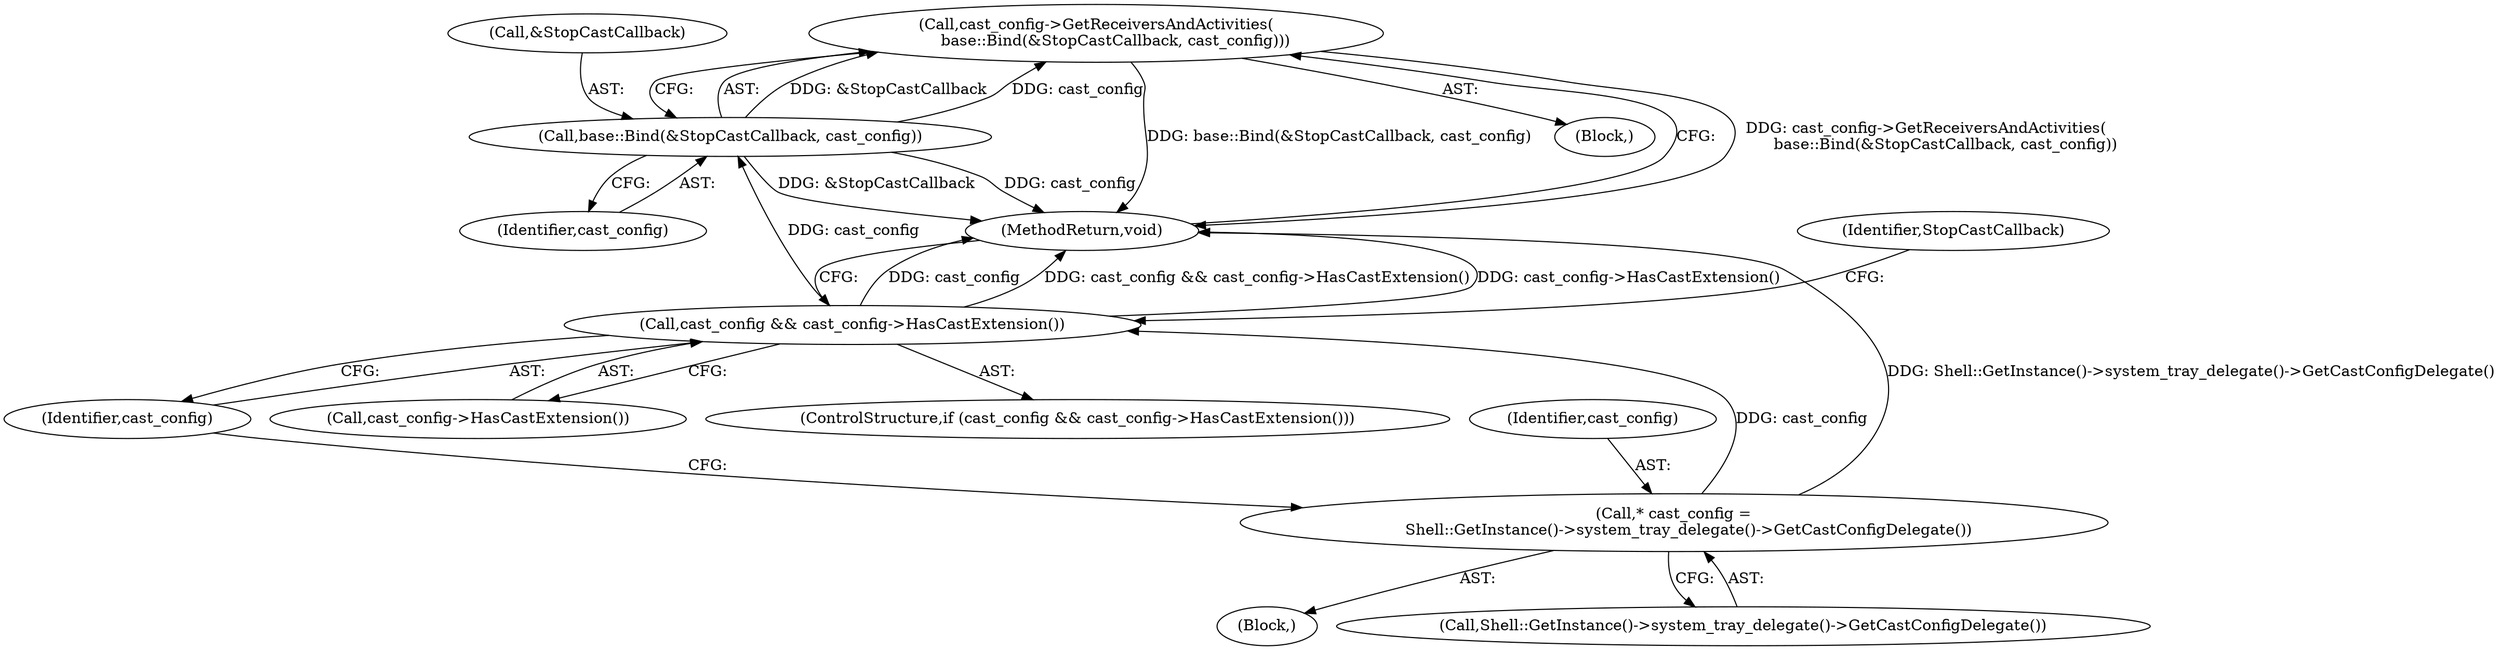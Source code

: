digraph "1_Chrome_1924f747637265f563892b8f56a64391f6208194_1@API" {
"1000111" [label="(Call,cast_config->GetReceiversAndActivities(\n        base::Bind(&StopCastCallback, cast_config)))"];
"1000112" [label="(Call,base::Bind(&StopCastCallback, cast_config))"];
"1000107" [label="(Call,cast_config && cast_config->HasCastExtension())"];
"1000103" [label="(Call,* cast_config =\n      Shell::GetInstance()->system_tray_delegate()->GetCastConfigDelegate())"];
"1000104" [label="(Identifier,cast_config)"];
"1000101" [label="(Block,)"];
"1000110" [label="(Block,)"];
"1000103" [label="(Call,* cast_config =\n      Shell::GetInstance()->system_tray_delegate()->GetCastConfigDelegate())"];
"1000107" [label="(Call,cast_config && cast_config->HasCastExtension())"];
"1000111" [label="(Call,cast_config->GetReceiversAndActivities(\n        base::Bind(&StopCastCallback, cast_config)))"];
"1000116" [label="(MethodReturn,void)"];
"1000109" [label="(Call,cast_config->HasCastExtension())"];
"1000108" [label="(Identifier,cast_config)"];
"1000113" [label="(Call,&StopCastCallback)"];
"1000105" [label="(Call,Shell::GetInstance()->system_tray_delegate()->GetCastConfigDelegate())"];
"1000106" [label="(ControlStructure,if (cast_config && cast_config->HasCastExtension()))"];
"1000115" [label="(Identifier,cast_config)"];
"1000112" [label="(Call,base::Bind(&StopCastCallback, cast_config))"];
"1000114" [label="(Identifier,StopCastCallback)"];
"1000111" -> "1000110"  [label="AST: "];
"1000111" -> "1000112"  [label="CFG: "];
"1000112" -> "1000111"  [label="AST: "];
"1000116" -> "1000111"  [label="CFG: "];
"1000111" -> "1000116"  [label="DDG: base::Bind(&StopCastCallback, cast_config)"];
"1000111" -> "1000116"  [label="DDG: cast_config->GetReceiversAndActivities(\n        base::Bind(&StopCastCallback, cast_config))"];
"1000112" -> "1000111"  [label="DDG: &StopCastCallback"];
"1000112" -> "1000111"  [label="DDG: cast_config"];
"1000112" -> "1000115"  [label="CFG: "];
"1000113" -> "1000112"  [label="AST: "];
"1000115" -> "1000112"  [label="AST: "];
"1000112" -> "1000116"  [label="DDG: cast_config"];
"1000112" -> "1000116"  [label="DDG: &StopCastCallback"];
"1000107" -> "1000112"  [label="DDG: cast_config"];
"1000107" -> "1000106"  [label="AST: "];
"1000107" -> "1000108"  [label="CFG: "];
"1000107" -> "1000109"  [label="CFG: "];
"1000108" -> "1000107"  [label="AST: "];
"1000109" -> "1000107"  [label="AST: "];
"1000114" -> "1000107"  [label="CFG: "];
"1000116" -> "1000107"  [label="CFG: "];
"1000107" -> "1000116"  [label="DDG: cast_config"];
"1000107" -> "1000116"  [label="DDG: cast_config && cast_config->HasCastExtension()"];
"1000107" -> "1000116"  [label="DDG: cast_config->HasCastExtension()"];
"1000103" -> "1000107"  [label="DDG: cast_config"];
"1000103" -> "1000101"  [label="AST: "];
"1000103" -> "1000105"  [label="CFG: "];
"1000104" -> "1000103"  [label="AST: "];
"1000105" -> "1000103"  [label="AST: "];
"1000108" -> "1000103"  [label="CFG: "];
"1000103" -> "1000116"  [label="DDG: Shell::GetInstance()->system_tray_delegate()->GetCastConfigDelegate()"];
}
